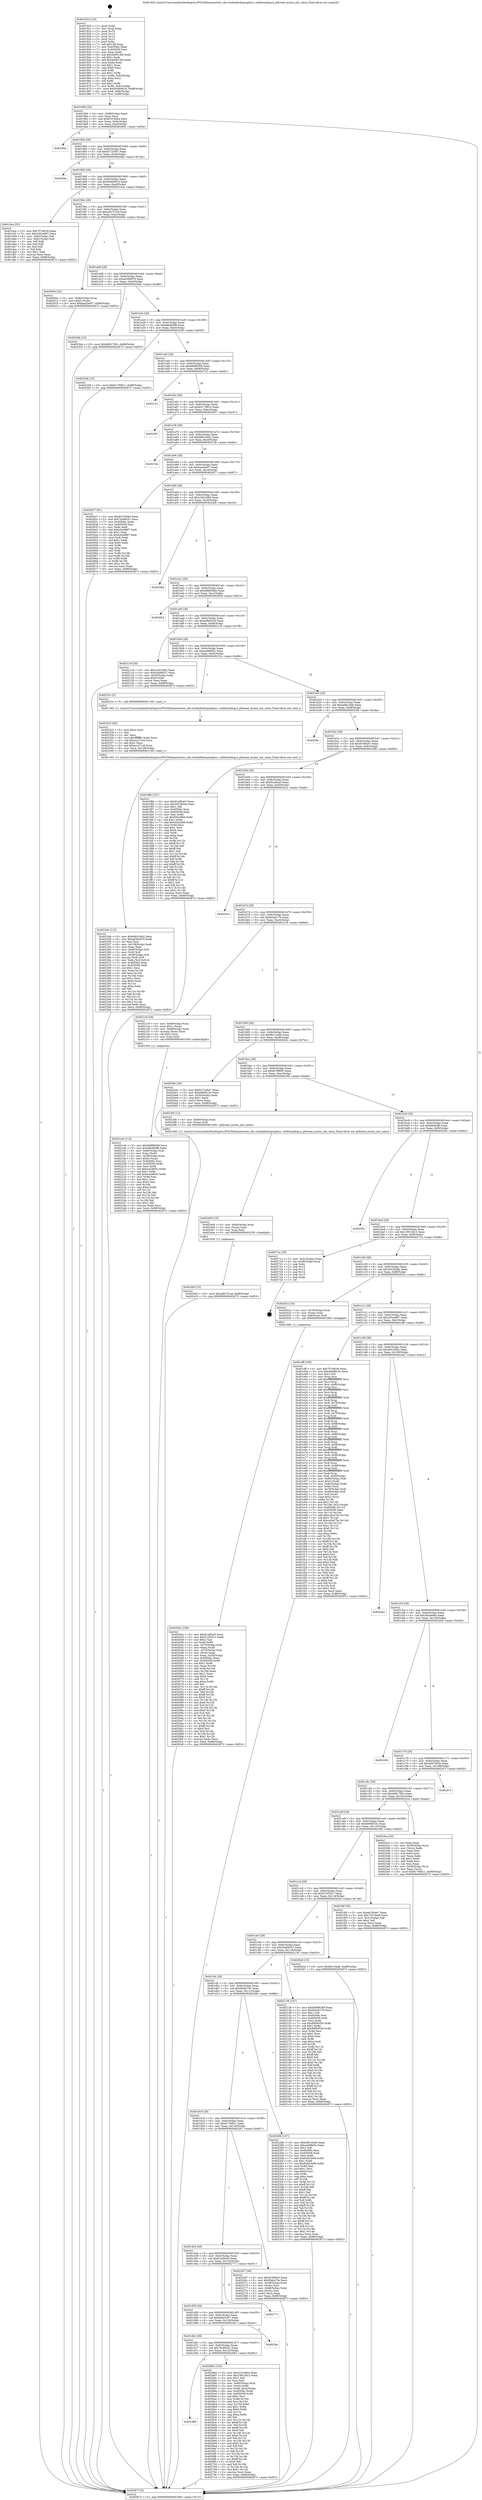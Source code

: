digraph "0x401920" {
  label = "0x401920 (/mnt/c/Users/mathe/Desktop/tcc/POCII/binaries/extr_obs-studiolibobsgraphics..utilthreading.h_pthread_mutex_init_value_Final-ollvm.out::main(0))"
  labelloc = "t"
  node[shape=record]

  Entry [label="",width=0.3,height=0.3,shape=circle,fillcolor=black,style=filled]
  "0x401994" [label="{
     0x401994 [32]\l
     | [instrs]\l
     &nbsp;&nbsp;0x401994 \<+6\>: mov -0x88(%rbp),%eax\l
     &nbsp;&nbsp;0x40199a \<+2\>: mov %eax,%ecx\l
     &nbsp;&nbsp;0x40199c \<+6\>: sub $0x81f10b84,%ecx\l
     &nbsp;&nbsp;0x4019a2 \<+6\>: mov %eax,-0x9c(%rbp)\l
     &nbsp;&nbsp;0x4019a8 \<+6\>: mov %ecx,-0xa0(%rbp)\l
     &nbsp;&nbsp;0x4019ae \<+6\>: je 000000000040285e \<main+0xf3e\>\l
  }"]
  "0x40285e" [label="{
     0x40285e\l
  }", style=dashed]
  "0x4019b4" [label="{
     0x4019b4 [28]\l
     | [instrs]\l
     &nbsp;&nbsp;0x4019b4 \<+5\>: jmp 00000000004019b9 \<main+0x99\>\l
     &nbsp;&nbsp;0x4019b9 \<+6\>: mov -0x9c(%rbp),%eax\l
     &nbsp;&nbsp;0x4019bf \<+5\>: sub $0x8272c8d7,%eax\l
     &nbsp;&nbsp;0x4019c4 \<+6\>: mov %eax,-0xa4(%rbp)\l
     &nbsp;&nbsp;0x4019ca \<+6\>: je 00000000004020fa \<main+0x7da\>\l
  }"]
  Exit [label="",width=0.3,height=0.3,shape=circle,fillcolor=black,style=filled,peripheries=2]
  "0x4020fa" [label="{
     0x4020fa\l
  }", style=dashed]
  "0x4019d0" [label="{
     0x4019d0 [28]\l
     | [instrs]\l
     &nbsp;&nbsp;0x4019d0 \<+5\>: jmp 00000000004019d5 \<main+0xb5\>\l
     &nbsp;&nbsp;0x4019d5 \<+6\>: mov -0x9c(%rbp),%eax\l
     &nbsp;&nbsp;0x4019db \<+5\>: sub $0x93db6616,%eax\l
     &nbsp;&nbsp;0x4019e0 \<+6\>: mov %eax,-0xa8(%rbp)\l
     &nbsp;&nbsp;0x4019e6 \<+6\>: je 0000000000401dca \<main+0x4aa\>\l
  }"]
  "0x401d88" [label="{
     0x401d88\l
  }", style=dashed]
  "0x401dca" [label="{
     0x401dca [53]\l
     | [instrs]\l
     &nbsp;&nbsp;0x401dca \<+5\>: mov $0x7f7c8039,%eax\l
     &nbsp;&nbsp;0x401dcf \<+5\>: mov $0x245ce687,%ecx\l
     &nbsp;&nbsp;0x401dd4 \<+6\>: mov -0x82(%rbp),%dl\l
     &nbsp;&nbsp;0x401dda \<+7\>: mov -0x81(%rbp),%sil\l
     &nbsp;&nbsp;0x401de1 \<+3\>: mov %dl,%dil\l
     &nbsp;&nbsp;0x401de4 \<+3\>: and %sil,%dil\l
     &nbsp;&nbsp;0x401de7 \<+3\>: xor %sil,%dl\l
     &nbsp;&nbsp;0x401dea \<+3\>: or %dl,%dil\l
     &nbsp;&nbsp;0x401ded \<+4\>: test $0x1,%dil\l
     &nbsp;&nbsp;0x401df1 \<+3\>: cmovne %ecx,%eax\l
     &nbsp;&nbsp;0x401df4 \<+6\>: mov %eax,-0x88(%rbp)\l
     &nbsp;&nbsp;0x401dfa \<+5\>: jmp 0000000000402873 \<main+0xf53\>\l
  }"]
  "0x4019ec" [label="{
     0x4019ec [28]\l
     | [instrs]\l
     &nbsp;&nbsp;0x4019ec \<+5\>: jmp 00000000004019f1 \<main+0xd1\>\l
     &nbsp;&nbsp;0x4019f1 \<+6\>: mov -0x9c(%rbp),%eax\l
     &nbsp;&nbsp;0x4019f7 \<+5\>: sub $0xa3b751ed,%eax\l
     &nbsp;&nbsp;0x4019fc \<+6\>: mov %eax,-0xac(%rbp)\l
     &nbsp;&nbsp;0x401a02 \<+6\>: je 000000000040260e \<main+0xcee\>\l
  }"]
  "0x402873" [label="{
     0x402873 [5]\l
     | [instrs]\l
     &nbsp;&nbsp;0x402873 \<+5\>: jmp 0000000000401994 \<main+0x74\>\l
  }"]
  "0x401920" [label="{
     0x401920 [116]\l
     | [instrs]\l
     &nbsp;&nbsp;0x401920 \<+1\>: push %rbp\l
     &nbsp;&nbsp;0x401921 \<+3\>: mov %rsp,%rbp\l
     &nbsp;&nbsp;0x401924 \<+2\>: push %r15\l
     &nbsp;&nbsp;0x401926 \<+2\>: push %r14\l
     &nbsp;&nbsp;0x401928 \<+2\>: push %r13\l
     &nbsp;&nbsp;0x40192a \<+2\>: push %r12\l
     &nbsp;&nbsp;0x40192c \<+1\>: push %rbx\l
     &nbsp;&nbsp;0x40192d \<+7\>: sub $0x138,%rsp\l
     &nbsp;&nbsp;0x401934 \<+7\>: mov 0x40506c,%eax\l
     &nbsp;&nbsp;0x40193b \<+7\>: mov 0x405058,%ecx\l
     &nbsp;&nbsp;0x401942 \<+2\>: mov %eax,%edx\l
     &nbsp;&nbsp;0x401944 \<+6\>: sub $0x440912fd,%edx\l
     &nbsp;&nbsp;0x40194a \<+3\>: sub $0x1,%edx\l
     &nbsp;&nbsp;0x40194d \<+6\>: add $0x440912fd,%edx\l
     &nbsp;&nbsp;0x401953 \<+3\>: imul %edx,%eax\l
     &nbsp;&nbsp;0x401956 \<+3\>: and $0x1,%eax\l
     &nbsp;&nbsp;0x401959 \<+3\>: cmp $0x0,%eax\l
     &nbsp;&nbsp;0x40195c \<+4\>: sete %r8b\l
     &nbsp;&nbsp;0x401960 \<+4\>: and $0x1,%r8b\l
     &nbsp;&nbsp;0x401964 \<+7\>: mov %r8b,-0x82(%rbp)\l
     &nbsp;&nbsp;0x40196b \<+3\>: cmp $0xa,%ecx\l
     &nbsp;&nbsp;0x40196e \<+4\>: setl %r8b\l
     &nbsp;&nbsp;0x401972 \<+4\>: and $0x1,%r8b\l
     &nbsp;&nbsp;0x401976 \<+7\>: mov %r8b,-0x81(%rbp)\l
     &nbsp;&nbsp;0x40197d \<+10\>: movl $0x93db6616,-0x88(%rbp)\l
     &nbsp;&nbsp;0x401987 \<+6\>: mov %edi,-0x8c(%rbp)\l
     &nbsp;&nbsp;0x40198d \<+7\>: mov %rsi,-0x98(%rbp)\l
  }"]
  "0x402682" [label="{
     0x402682 [152]\l
     | [instrs]\l
     &nbsp;&nbsp;0x402682 \<+5\>: mov $0x81f10b84,%eax\l
     &nbsp;&nbsp;0x402687 \<+5\>: mov $0x19913d13,%ecx\l
     &nbsp;&nbsp;0x40268c \<+2\>: mov $0x1,%dl\l
     &nbsp;&nbsp;0x40268e \<+2\>: xor %esi,%esi\l
     &nbsp;&nbsp;0x402690 \<+4\>: mov -0x80(%rbp),%rdi\l
     &nbsp;&nbsp;0x402694 \<+3\>: mov (%rdi),%r8d\l
     &nbsp;&nbsp;0x402697 \<+4\>: mov %r8d,-0x2c(%rbp)\l
     &nbsp;&nbsp;0x40269b \<+8\>: mov 0x40506c,%r8d\l
     &nbsp;&nbsp;0x4026a3 \<+8\>: mov 0x405058,%r9d\l
     &nbsp;&nbsp;0x4026ab \<+3\>: sub $0x1,%esi\l
     &nbsp;&nbsp;0x4026ae \<+3\>: mov %r8d,%r10d\l
     &nbsp;&nbsp;0x4026b1 \<+3\>: add %esi,%r10d\l
     &nbsp;&nbsp;0x4026b4 \<+4\>: imul %r10d,%r8d\l
     &nbsp;&nbsp;0x4026b8 \<+4\>: and $0x1,%r8d\l
     &nbsp;&nbsp;0x4026bc \<+4\>: cmp $0x0,%r8d\l
     &nbsp;&nbsp;0x4026c0 \<+4\>: sete %r11b\l
     &nbsp;&nbsp;0x4026c4 \<+4\>: cmp $0xa,%r9d\l
     &nbsp;&nbsp;0x4026c8 \<+3\>: setl %bl\l
     &nbsp;&nbsp;0x4026cb \<+3\>: mov %r11b,%r14b\l
     &nbsp;&nbsp;0x4026ce \<+4\>: xor $0xff,%r14b\l
     &nbsp;&nbsp;0x4026d2 \<+3\>: mov %bl,%r15b\l
     &nbsp;&nbsp;0x4026d5 \<+4\>: xor $0xff,%r15b\l
     &nbsp;&nbsp;0x4026d9 \<+3\>: xor $0x0,%dl\l
     &nbsp;&nbsp;0x4026dc \<+3\>: mov %r14b,%r12b\l
     &nbsp;&nbsp;0x4026df \<+4\>: and $0x0,%r12b\l
     &nbsp;&nbsp;0x4026e3 \<+3\>: and %dl,%r11b\l
     &nbsp;&nbsp;0x4026e6 \<+3\>: mov %r15b,%r13b\l
     &nbsp;&nbsp;0x4026e9 \<+4\>: and $0x0,%r13b\l
     &nbsp;&nbsp;0x4026ed \<+2\>: and %dl,%bl\l
     &nbsp;&nbsp;0x4026ef \<+3\>: or %r11b,%r12b\l
     &nbsp;&nbsp;0x4026f2 \<+3\>: or %bl,%r13b\l
     &nbsp;&nbsp;0x4026f5 \<+3\>: xor %r13b,%r12b\l
     &nbsp;&nbsp;0x4026f8 \<+3\>: or %r15b,%r14b\l
     &nbsp;&nbsp;0x4026fb \<+4\>: xor $0xff,%r14b\l
     &nbsp;&nbsp;0x4026ff \<+3\>: or $0x0,%dl\l
     &nbsp;&nbsp;0x402702 \<+3\>: and %dl,%r14b\l
     &nbsp;&nbsp;0x402705 \<+3\>: or %r14b,%r12b\l
     &nbsp;&nbsp;0x402708 \<+4\>: test $0x1,%r12b\l
     &nbsp;&nbsp;0x40270c \<+3\>: cmovne %ecx,%eax\l
     &nbsp;&nbsp;0x40270f \<+6\>: mov %eax,-0x88(%rbp)\l
     &nbsp;&nbsp;0x402715 \<+5\>: jmp 0000000000402873 \<main+0xf53\>\l
  }"]
  "0x40260e" [label="{
     0x40260e [25]\l
     | [instrs]\l
     &nbsp;&nbsp;0x40260e \<+4\>: mov -0x80(%rbp),%rax\l
     &nbsp;&nbsp;0x402612 \<+6\>: movl $0x0,(%rax)\l
     &nbsp;&nbsp;0x402618 \<+10\>: movl $0xbaa2be07,-0x88(%rbp)\l
     &nbsp;&nbsp;0x402622 \<+5\>: jmp 0000000000402873 \<main+0xf53\>\l
  }"]
  "0x401a08" [label="{
     0x401a08 [28]\l
     | [instrs]\l
     &nbsp;&nbsp;0x401a08 \<+5\>: jmp 0000000000401a0d \<main+0xed\>\l
     &nbsp;&nbsp;0x401a0d \<+6\>: mov -0x9c(%rbp),%eax\l
     &nbsp;&nbsp;0x401a13 \<+5\>: sub $0xa8384679,%eax\l
     &nbsp;&nbsp;0x401a18 \<+6\>: mov %eax,-0xb0(%rbp)\l
     &nbsp;&nbsp;0x401a1e \<+6\>: je 00000000004023bb \<main+0xa9b\>\l
  }"]
  "0x401d6c" [label="{
     0x401d6c [28]\l
     | [instrs]\l
     &nbsp;&nbsp;0x401d6c \<+5\>: jmp 0000000000401d71 \<main+0x451\>\l
     &nbsp;&nbsp;0x401d71 \<+6\>: mov -0x9c(%rbp),%eax\l
     &nbsp;&nbsp;0x401d77 \<+5\>: sub $0x7bc80c51,%eax\l
     &nbsp;&nbsp;0x401d7c \<+6\>: mov %eax,-0x12c(%rbp)\l
     &nbsp;&nbsp;0x401d82 \<+6\>: je 0000000000402682 \<main+0xd62\>\l
  }"]
  "0x4023bb" [label="{
     0x4023bb [15]\l
     | [instrs]\l
     &nbsp;&nbsp;0x4023bb \<+10\>: movl $0x4681785c,-0x88(%rbp)\l
     &nbsp;&nbsp;0x4023c5 \<+5\>: jmp 0000000000402873 \<main+0xf53\>\l
  }"]
  "0x401a24" [label="{
     0x401a24 [28]\l
     | [instrs]\l
     &nbsp;&nbsp;0x401a24 \<+5\>: jmp 0000000000401a29 \<main+0x109\>\l
     &nbsp;&nbsp;0x401a29 \<+6\>: mov -0x9c(%rbp),%eax\l
     &nbsp;&nbsp;0x401a2f \<+5\>: sub $0xa8b4b0f8,%eax\l
     &nbsp;&nbsp;0x401a34 \<+6\>: mov %eax,-0xb4(%rbp)\l
     &nbsp;&nbsp;0x401a3a \<+6\>: je 0000000000402258 \<main+0x938\>\l
  }"]
  "0x4025dc" [label="{
     0x4025dc\l
  }", style=dashed]
  "0x402258" [label="{
     0x402258 [15]\l
     | [instrs]\l
     &nbsp;&nbsp;0x402258 \<+10\>: movl $0x6179df11,-0x88(%rbp)\l
     &nbsp;&nbsp;0x402262 \<+5\>: jmp 0000000000402873 \<main+0xf53\>\l
  }"]
  "0x401a40" [label="{
     0x401a40 [28]\l
     | [instrs]\l
     &nbsp;&nbsp;0x401a40 \<+5\>: jmp 0000000000401a45 \<main+0x125\>\l
     &nbsp;&nbsp;0x401a45 \<+6\>: mov -0x9c(%rbp),%eax\l
     &nbsp;&nbsp;0x401a4b \<+5\>: sub $0xb0888269,%eax\l
     &nbsp;&nbsp;0x401a50 \<+6\>: mov %eax,-0xb8(%rbp)\l
     &nbsp;&nbsp;0x401a56 \<+6\>: je 00000000004027a1 \<main+0xe81\>\l
  }"]
  "0x401d50" [label="{
     0x401d50 [28]\l
     | [instrs]\l
     &nbsp;&nbsp;0x401d50 \<+5\>: jmp 0000000000401d55 \<main+0x435\>\l
     &nbsp;&nbsp;0x401d55 \<+6\>: mov -0x9c(%rbp),%eax\l
     &nbsp;&nbsp;0x401d5b \<+5\>: sub $0x6dd33c67,%eax\l
     &nbsp;&nbsp;0x401d60 \<+6\>: mov %eax,-0x128(%rbp)\l
     &nbsp;&nbsp;0x401d66 \<+6\>: je 00000000004025dc \<main+0xcbc\>\l
  }"]
  "0x4027a1" [label="{
     0x4027a1\l
  }", style=dashed]
  "0x401a5c" [label="{
     0x401a5c [28]\l
     | [instrs]\l
     &nbsp;&nbsp;0x401a5c \<+5\>: jmp 0000000000401a61 \<main+0x141\>\l
     &nbsp;&nbsp;0x401a61 \<+6\>: mov -0x9c(%rbp),%eax\l
     &nbsp;&nbsp;0x401a67 \<+5\>: sub $0xb2178914,%eax\l
     &nbsp;&nbsp;0x401a6c \<+6\>: mov %eax,-0xbc(%rbp)\l
     &nbsp;&nbsp;0x401a72 \<+6\>: je 0000000000402567 \<main+0xc47\>\l
  }"]
  "0x402771" [label="{
     0x402771\l
  }", style=dashed]
  "0x402567" [label="{
     0x402567\l
  }", style=dashed]
  "0x401a78" [label="{
     0x401a78 [28]\l
     | [instrs]\l
     &nbsp;&nbsp;0x401a78 \<+5\>: jmp 0000000000401a7d \<main+0x15d\>\l
     &nbsp;&nbsp;0x401a7d \<+6\>: mov -0x9c(%rbp),%eax\l
     &nbsp;&nbsp;0x401a83 \<+5\>: sub $0xb9810442,%eax\l
     &nbsp;&nbsp;0x401a88 \<+6\>: mov %eax,-0xc0(%rbp)\l
     &nbsp;&nbsp;0x401a8e \<+6\>: je 00000000004027de \<main+0xebe\>\l
  }"]
  "0x40240f" [label="{
     0x40240f [15]\l
     | [instrs]\l
     &nbsp;&nbsp;0x40240f \<+10\>: movl $0xa3b751ed,-0x88(%rbp)\l
     &nbsp;&nbsp;0x402419 \<+5\>: jmp 0000000000402873 \<main+0xf53\>\l
  }"]
  "0x4027de" [label="{
     0x4027de\l
  }", style=dashed]
  "0x401a94" [label="{
     0x401a94 [28]\l
     | [instrs]\l
     &nbsp;&nbsp;0x401a94 \<+5\>: jmp 0000000000401a99 \<main+0x179\>\l
     &nbsp;&nbsp;0x401a99 \<+6\>: mov -0x9c(%rbp),%eax\l
     &nbsp;&nbsp;0x401a9f \<+5\>: sub $0xbaa2be07,%eax\l
     &nbsp;&nbsp;0x401aa4 \<+6\>: mov %eax,-0xc4(%rbp)\l
     &nbsp;&nbsp;0x401aaa \<+6\>: je 0000000000402627 \<main+0xd07\>\l
  }"]
  "0x402400" [label="{
     0x402400 [15]\l
     | [instrs]\l
     &nbsp;&nbsp;0x402400 \<+4\>: mov -0x60(%rbp),%rax\l
     &nbsp;&nbsp;0x402404 \<+3\>: mov (%rax),%rax\l
     &nbsp;&nbsp;0x402407 \<+3\>: mov %rax,%rdi\l
     &nbsp;&nbsp;0x40240a \<+5\>: call 0000000000401030 \<free@plt\>\l
     | [calls]\l
     &nbsp;&nbsp;0x401030 \{1\} (unknown)\l
  }"]
  "0x402627" [label="{
     0x402627 [91]\l
     | [instrs]\l
     &nbsp;&nbsp;0x402627 \<+5\>: mov $0x81f10b84,%eax\l
     &nbsp;&nbsp;0x40262c \<+5\>: mov $0x7bc80c51,%ecx\l
     &nbsp;&nbsp;0x402631 \<+7\>: mov 0x40506c,%edx\l
     &nbsp;&nbsp;0x402638 \<+7\>: mov 0x405058,%esi\l
     &nbsp;&nbsp;0x40263f \<+2\>: mov %edx,%edi\l
     &nbsp;&nbsp;0x402641 \<+6\>: add $0xb3ed98f7,%edi\l
     &nbsp;&nbsp;0x402647 \<+3\>: sub $0x1,%edi\l
     &nbsp;&nbsp;0x40264a \<+6\>: sub $0xb3ed98f7,%edi\l
     &nbsp;&nbsp;0x402650 \<+3\>: imul %edi,%edx\l
     &nbsp;&nbsp;0x402653 \<+3\>: and $0x1,%edx\l
     &nbsp;&nbsp;0x402656 \<+3\>: cmp $0x0,%edx\l
     &nbsp;&nbsp;0x402659 \<+4\>: sete %r8b\l
     &nbsp;&nbsp;0x40265d \<+3\>: cmp $0xa,%esi\l
     &nbsp;&nbsp;0x402660 \<+4\>: setl %r9b\l
     &nbsp;&nbsp;0x402664 \<+3\>: mov %r8b,%r10b\l
     &nbsp;&nbsp;0x402667 \<+3\>: and %r9b,%r10b\l
     &nbsp;&nbsp;0x40266a \<+3\>: xor %r9b,%r8b\l
     &nbsp;&nbsp;0x40266d \<+3\>: or %r8b,%r10b\l
     &nbsp;&nbsp;0x402670 \<+4\>: test $0x1,%r10b\l
     &nbsp;&nbsp;0x402674 \<+3\>: cmovne %ecx,%eax\l
     &nbsp;&nbsp;0x402677 \<+6\>: mov %eax,-0x88(%rbp)\l
     &nbsp;&nbsp;0x40267d \<+5\>: jmp 0000000000402873 \<main+0xf53\>\l
  }"]
  "0x401ab0" [label="{
     0x401ab0 [28]\l
     | [instrs]\l
     &nbsp;&nbsp;0x401ab0 \<+5\>: jmp 0000000000401ab5 \<main+0x195\>\l
     &nbsp;&nbsp;0x401ab5 \<+6\>: mov -0x9c(%rbp),%eax\l
     &nbsp;&nbsp;0x401abb \<+5\>: sub $0xc3d21683,%eax\l
     &nbsp;&nbsp;0x401ac0 \<+6\>: mov %eax,-0xc8(%rbp)\l
     &nbsp;&nbsp;0x401ac6 \<+6\>: je 00000000004025eb \<main+0xccb\>\l
  }"]
  "0x40234b" [label="{
     0x40234b [112]\l
     | [instrs]\l
     &nbsp;&nbsp;0x40234b \<+5\>: mov $0xb9810442,%ecx\l
     &nbsp;&nbsp;0x402350 \<+5\>: mov $0xa8384679,%edx\l
     &nbsp;&nbsp;0x402355 \<+2\>: xor %esi,%esi\l
     &nbsp;&nbsp;0x402357 \<+6\>: mov -0x138(%rbp),%edi\l
     &nbsp;&nbsp;0x40235d \<+3\>: imul %eax,%edi\l
     &nbsp;&nbsp;0x402360 \<+4\>: mov -0x60(%rbp),%r8\l
     &nbsp;&nbsp;0x402364 \<+3\>: mov (%r8),%r8\l
     &nbsp;&nbsp;0x402367 \<+4\>: mov -0x58(%rbp),%r9\l
     &nbsp;&nbsp;0x40236b \<+3\>: movslq (%r9),%r9\l
     &nbsp;&nbsp;0x40236e \<+4\>: mov %edi,(%r8,%r9,4)\l
     &nbsp;&nbsp;0x402372 \<+7\>: mov 0x40506c,%eax\l
     &nbsp;&nbsp;0x402379 \<+7\>: mov 0x405058,%edi\l
     &nbsp;&nbsp;0x402380 \<+3\>: sub $0x1,%esi\l
     &nbsp;&nbsp;0x402383 \<+3\>: mov %eax,%r10d\l
     &nbsp;&nbsp;0x402386 \<+3\>: add %esi,%r10d\l
     &nbsp;&nbsp;0x402389 \<+4\>: imul %r10d,%eax\l
     &nbsp;&nbsp;0x40238d \<+3\>: and $0x1,%eax\l
     &nbsp;&nbsp;0x402390 \<+3\>: cmp $0x0,%eax\l
     &nbsp;&nbsp;0x402393 \<+4\>: sete %r11b\l
     &nbsp;&nbsp;0x402397 \<+3\>: cmp $0xa,%edi\l
     &nbsp;&nbsp;0x40239a \<+3\>: setl %bl\l
     &nbsp;&nbsp;0x40239d \<+3\>: mov %r11b,%r14b\l
     &nbsp;&nbsp;0x4023a0 \<+3\>: and %bl,%r14b\l
     &nbsp;&nbsp;0x4023a3 \<+3\>: xor %bl,%r11b\l
     &nbsp;&nbsp;0x4023a6 \<+3\>: or %r11b,%r14b\l
     &nbsp;&nbsp;0x4023a9 \<+4\>: test $0x1,%r14b\l
     &nbsp;&nbsp;0x4023ad \<+3\>: cmovne %edx,%ecx\l
     &nbsp;&nbsp;0x4023b0 \<+6\>: mov %ecx,-0x88(%rbp)\l
     &nbsp;&nbsp;0x4023b6 \<+5\>: jmp 0000000000402873 \<main+0xf53\>\l
  }"]
  "0x4025eb" [label="{
     0x4025eb\l
  }", style=dashed]
  "0x401acc" [label="{
     0x401acc [28]\l
     | [instrs]\l
     &nbsp;&nbsp;0x401acc \<+5\>: jmp 0000000000401ad1 \<main+0x1b1\>\l
     &nbsp;&nbsp;0x401ad1 \<+6\>: mov -0x9c(%rbp),%eax\l
     &nbsp;&nbsp;0x401ad7 \<+5\>: sub $0xe88b54bb,%eax\l
     &nbsp;&nbsp;0x401adc \<+6\>: mov %eax,-0xcc(%rbp)\l
     &nbsp;&nbsp;0x401ae2 \<+6\>: je 0000000000402834 \<main+0xf14\>\l
  }"]
  "0x402323" [label="{
     0x402323 [40]\l
     | [instrs]\l
     &nbsp;&nbsp;0x402323 \<+5\>: mov $0x2,%ecx\l
     &nbsp;&nbsp;0x402328 \<+1\>: cltd\l
     &nbsp;&nbsp;0x402329 \<+2\>: idiv %ecx\l
     &nbsp;&nbsp;0x40232b \<+6\>: imul $0xfffffffe,%edx,%ecx\l
     &nbsp;&nbsp;0x402331 \<+6\>: sub $0xacc27cc6,%ecx\l
     &nbsp;&nbsp;0x402337 \<+3\>: add $0x1,%ecx\l
     &nbsp;&nbsp;0x40233a \<+6\>: add $0xacc27cc6,%ecx\l
     &nbsp;&nbsp;0x402340 \<+6\>: mov %ecx,-0x138(%rbp)\l
     &nbsp;&nbsp;0x402346 \<+5\>: call 0000000000401160 \<next_i\>\l
     | [calls]\l
     &nbsp;&nbsp;0x401160 \{1\} (/mnt/c/Users/mathe/Desktop/tcc/POCII/binaries/extr_obs-studiolibobsgraphics..utilthreading.h_pthread_mutex_init_value_Final-ollvm.out::next_i)\l
  }"]
  "0x402834" [label="{
     0x402834\l
  }", style=dashed]
  "0x401ae8" [label="{
     0x401ae8 [28]\l
     | [instrs]\l
     &nbsp;&nbsp;0x401ae8 \<+5\>: jmp 0000000000401aed \<main+0x1cd\>\l
     &nbsp;&nbsp;0x401aed \<+6\>: mov -0x9c(%rbp),%eax\l
     &nbsp;&nbsp;0x401af3 \<+5\>: sub $0xe99d5c20,%eax\l
     &nbsp;&nbsp;0x401af8 \<+6\>: mov %eax,-0xd0(%rbp)\l
     &nbsp;&nbsp;0x401afe \<+6\>: je 0000000000402118 \<main+0x7f8\>\l
  }"]
  "0x401d34" [label="{
     0x401d34 [28]\l
     | [instrs]\l
     &nbsp;&nbsp;0x401d34 \<+5\>: jmp 0000000000401d39 \<main+0x419\>\l
     &nbsp;&nbsp;0x401d39 \<+6\>: mov -0x9c(%rbp),%eax\l
     &nbsp;&nbsp;0x401d3f \<+5\>: sub $0x61af5e03,%eax\l
     &nbsp;&nbsp;0x401d44 \<+6\>: mov %eax,-0x124(%rbp)\l
     &nbsp;&nbsp;0x401d4a \<+6\>: je 0000000000402771 \<main+0xe51\>\l
  }"]
  "0x402118" [label="{
     0x402118 [30]\l
     | [instrs]\l
     &nbsp;&nbsp;0x402118 \<+5\>: mov $0xc3d21683,%eax\l
     &nbsp;&nbsp;0x40211d \<+5\>: mov $0x544d6537,%ecx\l
     &nbsp;&nbsp;0x402122 \<+3\>: mov -0x30(%rbp),%edx\l
     &nbsp;&nbsp;0x402125 \<+3\>: cmp $0x0,%edx\l
     &nbsp;&nbsp;0x402128 \<+3\>: cmove %ecx,%eax\l
     &nbsp;&nbsp;0x40212b \<+6\>: mov %eax,-0x88(%rbp)\l
     &nbsp;&nbsp;0x402131 \<+5\>: jmp 0000000000402873 \<main+0xf53\>\l
  }"]
  "0x401b04" [label="{
     0x401b04 [28]\l
     | [instrs]\l
     &nbsp;&nbsp;0x401b04 \<+5\>: jmp 0000000000401b09 \<main+0x1e9\>\l
     &nbsp;&nbsp;0x401b09 \<+6\>: mov -0x9c(%rbp),%eax\l
     &nbsp;&nbsp;0x401b0f \<+5\>: sub $0xead98d5c,%eax\l
     &nbsp;&nbsp;0x401b14 \<+6\>: mov %eax,-0xd4(%rbp)\l
     &nbsp;&nbsp;0x401b1a \<+6\>: je 000000000040231e \<main+0x9fe\>\l
  }"]
  "0x402267" [label="{
     0x402267 [36]\l
     | [instrs]\l
     &nbsp;&nbsp;0x402267 \<+5\>: mov $0xfa7f6605,%eax\l
     &nbsp;&nbsp;0x40226c \<+5\>: mov $0x5feba73e,%ecx\l
     &nbsp;&nbsp;0x402271 \<+4\>: mov -0x58(%rbp),%rdx\l
     &nbsp;&nbsp;0x402275 \<+2\>: mov (%rdx),%esi\l
     &nbsp;&nbsp;0x402277 \<+4\>: mov -0x68(%rbp),%rdx\l
     &nbsp;&nbsp;0x40227b \<+2\>: cmp (%rdx),%esi\l
     &nbsp;&nbsp;0x40227d \<+3\>: cmovl %ecx,%eax\l
     &nbsp;&nbsp;0x402280 \<+6\>: mov %eax,-0x88(%rbp)\l
     &nbsp;&nbsp;0x402286 \<+5\>: jmp 0000000000402873 \<main+0xf53\>\l
  }"]
  "0x40231e" [label="{
     0x40231e [5]\l
     | [instrs]\l
     &nbsp;&nbsp;0x40231e \<+5\>: call 0000000000401160 \<next_i\>\l
     | [calls]\l
     &nbsp;&nbsp;0x401160 \{1\} (/mnt/c/Users/mathe/Desktop/tcc/POCII/binaries/extr_obs-studiolibobsgraphics..utilthreading.h_pthread_mutex_init_value_Final-ollvm.out::next_i)\l
  }"]
  "0x401b20" [label="{
     0x401b20 [28]\l
     | [instrs]\l
     &nbsp;&nbsp;0x401b20 \<+5\>: jmp 0000000000401b25 \<main+0x205\>\l
     &nbsp;&nbsp;0x401b25 \<+6\>: mov -0x9c(%rbp),%eax\l
     &nbsp;&nbsp;0x401b2b \<+5\>: sub $0xed9a10e6,%eax\l
     &nbsp;&nbsp;0x401b30 \<+6\>: mov %eax,-0xd8(%rbp)\l
     &nbsp;&nbsp;0x401b36 \<+6\>: je 00000000004025fa \<main+0xcda\>\l
  }"]
  "0x401d18" [label="{
     0x401d18 [28]\l
     | [instrs]\l
     &nbsp;&nbsp;0x401d18 \<+5\>: jmp 0000000000401d1d \<main+0x3fd\>\l
     &nbsp;&nbsp;0x401d1d \<+6\>: mov -0x9c(%rbp),%eax\l
     &nbsp;&nbsp;0x401d23 \<+5\>: sub $0x6179df11,%eax\l
     &nbsp;&nbsp;0x401d28 \<+6\>: mov %eax,-0x120(%rbp)\l
     &nbsp;&nbsp;0x401d2e \<+6\>: je 0000000000402267 \<main+0x947\>\l
  }"]
  "0x4025fa" [label="{
     0x4025fa\l
  }", style=dashed]
  "0x401b3c" [label="{
     0x401b3c [28]\l
     | [instrs]\l
     &nbsp;&nbsp;0x401b3c \<+5\>: jmp 0000000000401b41 \<main+0x221\>\l
     &nbsp;&nbsp;0x401b41 \<+6\>: mov -0x9c(%rbp),%eax\l
     &nbsp;&nbsp;0x401b47 \<+5\>: sub $0xef190ae7,%eax\l
     &nbsp;&nbsp;0x401b4c \<+6\>: mov %eax,-0xdc(%rbp)\l
     &nbsp;&nbsp;0x401b52 \<+6\>: je 0000000000401f8b \<main+0x66b\>\l
  }"]
  "0x40228b" [label="{
     0x40228b [147]\l
     | [instrs]\l
     &nbsp;&nbsp;0x40228b \<+5\>: mov $0xb9810442,%eax\l
     &nbsp;&nbsp;0x402290 \<+5\>: mov $0xead98d5c,%ecx\l
     &nbsp;&nbsp;0x402295 \<+2\>: mov $0x1,%dl\l
     &nbsp;&nbsp;0x402297 \<+7\>: mov 0x40506c,%esi\l
     &nbsp;&nbsp;0x40229e \<+7\>: mov 0x405058,%edi\l
     &nbsp;&nbsp;0x4022a5 \<+3\>: mov %esi,%r8d\l
     &nbsp;&nbsp;0x4022a8 \<+7\>: add $0x9c823e99,%r8d\l
     &nbsp;&nbsp;0x4022af \<+4\>: sub $0x1,%r8d\l
     &nbsp;&nbsp;0x4022b3 \<+7\>: sub $0x9c823e99,%r8d\l
     &nbsp;&nbsp;0x4022ba \<+4\>: imul %r8d,%esi\l
     &nbsp;&nbsp;0x4022be \<+3\>: and $0x1,%esi\l
     &nbsp;&nbsp;0x4022c1 \<+3\>: cmp $0x0,%esi\l
     &nbsp;&nbsp;0x4022c4 \<+4\>: sete %r9b\l
     &nbsp;&nbsp;0x4022c8 \<+3\>: cmp $0xa,%edi\l
     &nbsp;&nbsp;0x4022cb \<+4\>: setl %r10b\l
     &nbsp;&nbsp;0x4022cf \<+3\>: mov %r9b,%r11b\l
     &nbsp;&nbsp;0x4022d2 \<+4\>: xor $0xff,%r11b\l
     &nbsp;&nbsp;0x4022d6 \<+3\>: mov %r10b,%bl\l
     &nbsp;&nbsp;0x4022d9 \<+3\>: xor $0xff,%bl\l
     &nbsp;&nbsp;0x4022dc \<+3\>: xor $0x1,%dl\l
     &nbsp;&nbsp;0x4022df \<+3\>: mov %r11b,%r14b\l
     &nbsp;&nbsp;0x4022e2 \<+4\>: and $0xff,%r14b\l
     &nbsp;&nbsp;0x4022e6 \<+3\>: and %dl,%r9b\l
     &nbsp;&nbsp;0x4022e9 \<+3\>: mov %bl,%r15b\l
     &nbsp;&nbsp;0x4022ec \<+4\>: and $0xff,%r15b\l
     &nbsp;&nbsp;0x4022f0 \<+3\>: and %dl,%r10b\l
     &nbsp;&nbsp;0x4022f3 \<+3\>: or %r9b,%r14b\l
     &nbsp;&nbsp;0x4022f6 \<+3\>: or %r10b,%r15b\l
     &nbsp;&nbsp;0x4022f9 \<+3\>: xor %r15b,%r14b\l
     &nbsp;&nbsp;0x4022fc \<+3\>: or %bl,%r11b\l
     &nbsp;&nbsp;0x4022ff \<+4\>: xor $0xff,%r11b\l
     &nbsp;&nbsp;0x402303 \<+3\>: or $0x1,%dl\l
     &nbsp;&nbsp;0x402306 \<+3\>: and %dl,%r11b\l
     &nbsp;&nbsp;0x402309 \<+3\>: or %r11b,%r14b\l
     &nbsp;&nbsp;0x40230c \<+4\>: test $0x1,%r14b\l
     &nbsp;&nbsp;0x402310 \<+3\>: cmovne %ecx,%eax\l
     &nbsp;&nbsp;0x402313 \<+6\>: mov %eax,-0x88(%rbp)\l
     &nbsp;&nbsp;0x402319 \<+5\>: jmp 0000000000402873 \<main+0xf53\>\l
  }"]
  "0x401f8b" [label="{
     0x401f8b [147]\l
     | [instrs]\l
     &nbsp;&nbsp;0x401f8b \<+5\>: mov $0x61af5e03,%eax\l
     &nbsp;&nbsp;0x401f90 \<+5\>: mov $0x202363da,%ecx\l
     &nbsp;&nbsp;0x401f95 \<+2\>: mov $0x1,%dl\l
     &nbsp;&nbsp;0x401f97 \<+7\>: mov 0x40506c,%esi\l
     &nbsp;&nbsp;0x401f9e \<+7\>: mov 0x405058,%edi\l
     &nbsp;&nbsp;0x401fa5 \<+3\>: mov %esi,%r8d\l
     &nbsp;&nbsp;0x401fa8 \<+7\>: sub $0x5f3e3fb9,%r8d\l
     &nbsp;&nbsp;0x401faf \<+4\>: sub $0x1,%r8d\l
     &nbsp;&nbsp;0x401fb3 \<+7\>: add $0x5f3e3fb9,%r8d\l
     &nbsp;&nbsp;0x401fba \<+4\>: imul %r8d,%esi\l
     &nbsp;&nbsp;0x401fbe \<+3\>: and $0x1,%esi\l
     &nbsp;&nbsp;0x401fc1 \<+3\>: cmp $0x0,%esi\l
     &nbsp;&nbsp;0x401fc4 \<+4\>: sete %r9b\l
     &nbsp;&nbsp;0x401fc8 \<+3\>: cmp $0xa,%edi\l
     &nbsp;&nbsp;0x401fcb \<+4\>: setl %r10b\l
     &nbsp;&nbsp;0x401fcf \<+3\>: mov %r9b,%r11b\l
     &nbsp;&nbsp;0x401fd2 \<+4\>: xor $0xff,%r11b\l
     &nbsp;&nbsp;0x401fd6 \<+3\>: mov %r10b,%bl\l
     &nbsp;&nbsp;0x401fd9 \<+3\>: xor $0xff,%bl\l
     &nbsp;&nbsp;0x401fdc \<+3\>: xor $0x1,%dl\l
     &nbsp;&nbsp;0x401fdf \<+3\>: mov %r11b,%r14b\l
     &nbsp;&nbsp;0x401fe2 \<+4\>: and $0xff,%r14b\l
     &nbsp;&nbsp;0x401fe6 \<+3\>: and %dl,%r9b\l
     &nbsp;&nbsp;0x401fe9 \<+3\>: mov %bl,%r15b\l
     &nbsp;&nbsp;0x401fec \<+4\>: and $0xff,%r15b\l
     &nbsp;&nbsp;0x401ff0 \<+3\>: and %dl,%r10b\l
     &nbsp;&nbsp;0x401ff3 \<+3\>: or %r9b,%r14b\l
     &nbsp;&nbsp;0x401ff6 \<+3\>: or %r10b,%r15b\l
     &nbsp;&nbsp;0x401ff9 \<+3\>: xor %r15b,%r14b\l
     &nbsp;&nbsp;0x401ffc \<+3\>: or %bl,%r11b\l
     &nbsp;&nbsp;0x401fff \<+4\>: xor $0xff,%r11b\l
     &nbsp;&nbsp;0x402003 \<+3\>: or $0x1,%dl\l
     &nbsp;&nbsp;0x402006 \<+3\>: and %dl,%r11b\l
     &nbsp;&nbsp;0x402009 \<+3\>: or %r11b,%r14b\l
     &nbsp;&nbsp;0x40200c \<+4\>: test $0x1,%r14b\l
     &nbsp;&nbsp;0x402010 \<+3\>: cmovne %ecx,%eax\l
     &nbsp;&nbsp;0x402013 \<+6\>: mov %eax,-0x88(%rbp)\l
     &nbsp;&nbsp;0x402019 \<+5\>: jmp 0000000000402873 \<main+0xf53\>\l
  }"]
  "0x401b58" [label="{
     0x401b58 [28]\l
     | [instrs]\l
     &nbsp;&nbsp;0x401b58 \<+5\>: jmp 0000000000401b5d \<main+0x23d\>\l
     &nbsp;&nbsp;0x401b5d \<+6\>: mov -0x9c(%rbp),%eax\l
     &nbsp;&nbsp;0x401b63 \<+5\>: sub $0xf2ca9aa5,%eax\l
     &nbsp;&nbsp;0x401b68 \<+6\>: mov %eax,-0xe0(%rbp)\l
     &nbsp;&nbsp;0x401b6e \<+6\>: je 000000000040241e \<main+0xafe\>\l
  }"]
  "0x4021e6" [label="{
     0x4021e6 [114]\l
     | [instrs]\l
     &nbsp;&nbsp;0x4021e6 \<+5\>: mov $0xb0888269,%ecx\l
     &nbsp;&nbsp;0x4021eb \<+5\>: mov $0xa8b4b0f8,%edx\l
     &nbsp;&nbsp;0x4021f0 \<+4\>: mov -0x60(%rbp),%rdi\l
     &nbsp;&nbsp;0x4021f4 \<+3\>: mov %rax,(%rdi)\l
     &nbsp;&nbsp;0x4021f7 \<+4\>: mov -0x58(%rbp),%rax\l
     &nbsp;&nbsp;0x4021fb \<+6\>: movl $0x0,(%rax)\l
     &nbsp;&nbsp;0x402201 \<+7\>: mov 0x40506c,%esi\l
     &nbsp;&nbsp;0x402208 \<+8\>: mov 0x405058,%r8d\l
     &nbsp;&nbsp;0x402210 \<+3\>: mov %esi,%r9d\l
     &nbsp;&nbsp;0x402213 \<+7\>: sub $0xece2803c,%r9d\l
     &nbsp;&nbsp;0x40221a \<+4\>: sub $0x1,%r9d\l
     &nbsp;&nbsp;0x40221e \<+7\>: add $0xece2803c,%r9d\l
     &nbsp;&nbsp;0x402225 \<+4\>: imul %r9d,%esi\l
     &nbsp;&nbsp;0x402229 \<+3\>: and $0x1,%esi\l
     &nbsp;&nbsp;0x40222c \<+3\>: cmp $0x0,%esi\l
     &nbsp;&nbsp;0x40222f \<+4\>: sete %r10b\l
     &nbsp;&nbsp;0x402233 \<+4\>: cmp $0xa,%r8d\l
     &nbsp;&nbsp;0x402237 \<+4\>: setl %r11b\l
     &nbsp;&nbsp;0x40223b \<+3\>: mov %r10b,%bl\l
     &nbsp;&nbsp;0x40223e \<+3\>: and %r11b,%bl\l
     &nbsp;&nbsp;0x402241 \<+3\>: xor %r11b,%r10b\l
     &nbsp;&nbsp;0x402244 \<+3\>: or %r10b,%bl\l
     &nbsp;&nbsp;0x402247 \<+3\>: test $0x1,%bl\l
     &nbsp;&nbsp;0x40224a \<+3\>: cmovne %edx,%ecx\l
     &nbsp;&nbsp;0x40224d \<+6\>: mov %ecx,-0x88(%rbp)\l
     &nbsp;&nbsp;0x402253 \<+5\>: jmp 0000000000402873 \<main+0xf53\>\l
  }"]
  "0x40241e" [label="{
     0x40241e\l
  }", style=dashed]
  "0x401b74" [label="{
     0x401b74 [28]\l
     | [instrs]\l
     &nbsp;&nbsp;0x401b74 \<+5\>: jmp 0000000000401b79 \<main+0x259\>\l
     &nbsp;&nbsp;0x401b79 \<+6\>: mov -0x9c(%rbp),%eax\l
     &nbsp;&nbsp;0x401b7f \<+5\>: sub $0xf43a6176,%eax\l
     &nbsp;&nbsp;0x401b84 \<+6\>: mov %eax,-0xe4(%rbp)\l
     &nbsp;&nbsp;0x401b8a \<+6\>: je 00000000004021c9 \<main+0x8a9\>\l
  }"]
  "0x401cfc" [label="{
     0x401cfc [28]\l
     | [instrs]\l
     &nbsp;&nbsp;0x401cfc \<+5\>: jmp 0000000000401d01 \<main+0x3e1\>\l
     &nbsp;&nbsp;0x401d01 \<+6\>: mov -0x9c(%rbp),%eax\l
     &nbsp;&nbsp;0x401d07 \<+5\>: sub $0x5feba73e,%eax\l
     &nbsp;&nbsp;0x401d0c \<+6\>: mov %eax,-0x11c(%rbp)\l
     &nbsp;&nbsp;0x401d12 \<+6\>: je 000000000040228b \<main+0x96b\>\l
  }"]
  "0x4021c9" [label="{
     0x4021c9 [29]\l
     | [instrs]\l
     &nbsp;&nbsp;0x4021c9 \<+4\>: mov -0x68(%rbp),%rax\l
     &nbsp;&nbsp;0x4021cd \<+6\>: movl $0x1,(%rax)\l
     &nbsp;&nbsp;0x4021d3 \<+4\>: mov -0x68(%rbp),%rax\l
     &nbsp;&nbsp;0x4021d7 \<+3\>: movslq (%rax),%rax\l
     &nbsp;&nbsp;0x4021da \<+4\>: shl $0x2,%rax\l
     &nbsp;&nbsp;0x4021de \<+3\>: mov %rax,%rdi\l
     &nbsp;&nbsp;0x4021e1 \<+5\>: call 0000000000401050 \<malloc@plt\>\l
     | [calls]\l
     &nbsp;&nbsp;0x401050 \{1\} (unknown)\l
  }"]
  "0x401b90" [label="{
     0x401b90 [28]\l
     | [instrs]\l
     &nbsp;&nbsp;0x401b90 \<+5\>: jmp 0000000000401b95 \<main+0x275\>\l
     &nbsp;&nbsp;0x401b95 \<+6\>: mov -0x9c(%rbp),%eax\l
     &nbsp;&nbsp;0x401b9b \<+5\>: sub $0xf6c13adb,%eax\l
     &nbsp;&nbsp;0x401ba0 \<+6\>: mov %eax,-0xe8(%rbp)\l
     &nbsp;&nbsp;0x401ba6 \<+6\>: je 00000000004020dc \<main+0x7bc\>\l
  }"]
  "0x402136" [label="{
     0x402136 [147]\l
     | [instrs]\l
     &nbsp;&nbsp;0x402136 \<+5\>: mov $0xb0888269,%eax\l
     &nbsp;&nbsp;0x40213b \<+5\>: mov $0xf43a6176,%ecx\l
     &nbsp;&nbsp;0x402140 \<+2\>: mov $0x1,%dl\l
     &nbsp;&nbsp;0x402142 \<+7\>: mov 0x40506c,%esi\l
     &nbsp;&nbsp;0x402149 \<+7\>: mov 0x405058,%edi\l
     &nbsp;&nbsp;0x402150 \<+3\>: mov %esi,%r8d\l
     &nbsp;&nbsp;0x402153 \<+7\>: sub $0x99f56550,%r8d\l
     &nbsp;&nbsp;0x40215a \<+4\>: sub $0x1,%r8d\l
     &nbsp;&nbsp;0x40215e \<+7\>: add $0x99f56550,%r8d\l
     &nbsp;&nbsp;0x402165 \<+4\>: imul %r8d,%esi\l
     &nbsp;&nbsp;0x402169 \<+3\>: and $0x1,%esi\l
     &nbsp;&nbsp;0x40216c \<+3\>: cmp $0x0,%esi\l
     &nbsp;&nbsp;0x40216f \<+4\>: sete %r9b\l
     &nbsp;&nbsp;0x402173 \<+3\>: cmp $0xa,%edi\l
     &nbsp;&nbsp;0x402176 \<+4\>: setl %r10b\l
     &nbsp;&nbsp;0x40217a \<+3\>: mov %r9b,%r11b\l
     &nbsp;&nbsp;0x40217d \<+4\>: xor $0xff,%r11b\l
     &nbsp;&nbsp;0x402181 \<+3\>: mov %r10b,%bl\l
     &nbsp;&nbsp;0x402184 \<+3\>: xor $0xff,%bl\l
     &nbsp;&nbsp;0x402187 \<+3\>: xor $0x0,%dl\l
     &nbsp;&nbsp;0x40218a \<+3\>: mov %r11b,%r14b\l
     &nbsp;&nbsp;0x40218d \<+4\>: and $0x0,%r14b\l
     &nbsp;&nbsp;0x402191 \<+3\>: and %dl,%r9b\l
     &nbsp;&nbsp;0x402194 \<+3\>: mov %bl,%r15b\l
     &nbsp;&nbsp;0x402197 \<+4\>: and $0x0,%r15b\l
     &nbsp;&nbsp;0x40219b \<+3\>: and %dl,%r10b\l
     &nbsp;&nbsp;0x40219e \<+3\>: or %r9b,%r14b\l
     &nbsp;&nbsp;0x4021a1 \<+3\>: or %r10b,%r15b\l
     &nbsp;&nbsp;0x4021a4 \<+3\>: xor %r15b,%r14b\l
     &nbsp;&nbsp;0x4021a7 \<+3\>: or %bl,%r11b\l
     &nbsp;&nbsp;0x4021aa \<+4\>: xor $0xff,%r11b\l
     &nbsp;&nbsp;0x4021ae \<+3\>: or $0x0,%dl\l
     &nbsp;&nbsp;0x4021b1 \<+3\>: and %dl,%r11b\l
     &nbsp;&nbsp;0x4021b4 \<+3\>: or %r11b,%r14b\l
     &nbsp;&nbsp;0x4021b7 \<+4\>: test $0x1,%r14b\l
     &nbsp;&nbsp;0x4021bb \<+3\>: cmovne %ecx,%eax\l
     &nbsp;&nbsp;0x4021be \<+6\>: mov %eax,-0x88(%rbp)\l
     &nbsp;&nbsp;0x4021c4 \<+5\>: jmp 0000000000402873 \<main+0xf53\>\l
  }"]
  "0x4020dc" [label="{
     0x4020dc [30]\l
     | [instrs]\l
     &nbsp;&nbsp;0x4020dc \<+5\>: mov $0x8272c8d7,%eax\l
     &nbsp;&nbsp;0x4020e1 \<+5\>: mov $0xe99d5c20,%ecx\l
     &nbsp;&nbsp;0x4020e6 \<+3\>: mov -0x30(%rbp),%edx\l
     &nbsp;&nbsp;0x4020e9 \<+3\>: cmp $0x1,%edx\l
     &nbsp;&nbsp;0x4020ec \<+3\>: cmovl %ecx,%eax\l
     &nbsp;&nbsp;0x4020ef \<+6\>: mov %eax,-0x88(%rbp)\l
     &nbsp;&nbsp;0x4020f5 \<+5\>: jmp 0000000000402873 \<main+0xf53\>\l
  }"]
  "0x401bac" [label="{
     0x401bac [28]\l
     | [instrs]\l
     &nbsp;&nbsp;0x401bac \<+5\>: jmp 0000000000401bb1 \<main+0x291\>\l
     &nbsp;&nbsp;0x401bb1 \<+6\>: mov -0x9c(%rbp),%eax\l
     &nbsp;&nbsp;0x401bb7 \<+5\>: sub $0xfa7f6605,%eax\l
     &nbsp;&nbsp;0x401bbc \<+6\>: mov %eax,-0xec(%rbp)\l
     &nbsp;&nbsp;0x401bc2 \<+6\>: je 00000000004023f4 \<main+0xad4\>\l
  }"]
  "0x401ce0" [label="{
     0x401ce0 [28]\l
     | [instrs]\l
     &nbsp;&nbsp;0x401ce0 \<+5\>: jmp 0000000000401ce5 \<main+0x3c5\>\l
     &nbsp;&nbsp;0x401ce5 \<+6\>: mov -0x9c(%rbp),%eax\l
     &nbsp;&nbsp;0x401ceb \<+5\>: sub $0x544d6537,%eax\l
     &nbsp;&nbsp;0x401cf0 \<+6\>: mov %eax,-0x118(%rbp)\l
     &nbsp;&nbsp;0x401cf6 \<+6\>: je 0000000000402136 \<main+0x816\>\l
  }"]
  "0x4023f4" [label="{
     0x4023f4 [12]\l
     | [instrs]\l
     &nbsp;&nbsp;0x4023f4 \<+4\>: mov -0x60(%rbp),%rax\l
     &nbsp;&nbsp;0x4023f8 \<+3\>: mov (%rax),%rdi\l
     &nbsp;&nbsp;0x4023fb \<+5\>: call 0000000000401560 \<pthread_mutex_init_value\>\l
     | [calls]\l
     &nbsp;&nbsp;0x401560 \{1\} (/mnt/c/Users/mathe/Desktop/tcc/POCII/binaries/extr_obs-studiolibobsgraphics..utilthreading.h_pthread_mutex_init_value_Final-ollvm.out::pthread_mutex_init_value)\l
  }"]
  "0x401bc8" [label="{
     0x401bc8 [28]\l
     | [instrs]\l
     &nbsp;&nbsp;0x401bc8 \<+5\>: jmp 0000000000401bcd \<main+0x2ad\>\l
     &nbsp;&nbsp;0x401bcd \<+6\>: mov -0x9c(%rbp),%eax\l
     &nbsp;&nbsp;0x401bd3 \<+5\>: sub $0x66efd40,%eax\l
     &nbsp;&nbsp;0x401bd8 \<+6\>: mov %eax,-0xf0(%rbp)\l
     &nbsp;&nbsp;0x401bde \<+6\>: je 000000000040250c \<main+0xbec\>\l
  }"]
  "0x4020cd" [label="{
     0x4020cd [15]\l
     | [instrs]\l
     &nbsp;&nbsp;0x4020cd \<+10\>: movl $0xf6c13adb,-0x88(%rbp)\l
     &nbsp;&nbsp;0x4020d7 \<+5\>: jmp 0000000000402873 \<main+0xf53\>\l
  }"]
  "0x40250c" [label="{
     0x40250c\l
  }", style=dashed]
  "0x401be4" [label="{
     0x401be4 [28]\l
     | [instrs]\l
     &nbsp;&nbsp;0x401be4 \<+5\>: jmp 0000000000401be9 \<main+0x2c9\>\l
     &nbsp;&nbsp;0x401be9 \<+6\>: mov -0x9c(%rbp),%eax\l
     &nbsp;&nbsp;0x401bef \<+5\>: sub $0x19913d13,%eax\l
     &nbsp;&nbsp;0x401bf4 \<+6\>: mov %eax,-0xf4(%rbp)\l
     &nbsp;&nbsp;0x401bfa \<+6\>: je 000000000040271a \<main+0xdfa\>\l
  }"]
  "0x40202e" [label="{
     0x40202e [159]\l
     | [instrs]\l
     &nbsp;&nbsp;0x40202e \<+5\>: mov $0x61af5e03,%ecx\l
     &nbsp;&nbsp;0x402033 \<+5\>: mov $0x512f35c7,%edx\l
     &nbsp;&nbsp;0x402038 \<+3\>: mov $0x1,%sil\l
     &nbsp;&nbsp;0x40203b \<+3\>: xor %r8d,%r8d\l
     &nbsp;&nbsp;0x40203e \<+4\>: mov -0x70(%rbp),%rdi\l
     &nbsp;&nbsp;0x402042 \<+2\>: mov %eax,(%rdi)\l
     &nbsp;&nbsp;0x402044 \<+4\>: mov -0x70(%rbp),%rdi\l
     &nbsp;&nbsp;0x402048 \<+2\>: mov (%rdi),%eax\l
     &nbsp;&nbsp;0x40204a \<+3\>: mov %eax,-0x30(%rbp)\l
     &nbsp;&nbsp;0x40204d \<+7\>: mov 0x40506c,%eax\l
     &nbsp;&nbsp;0x402054 \<+8\>: mov 0x405058,%r9d\l
     &nbsp;&nbsp;0x40205c \<+4\>: sub $0x1,%r8d\l
     &nbsp;&nbsp;0x402060 \<+3\>: mov %eax,%r10d\l
     &nbsp;&nbsp;0x402063 \<+3\>: add %r8d,%r10d\l
     &nbsp;&nbsp;0x402066 \<+4\>: imul %r10d,%eax\l
     &nbsp;&nbsp;0x40206a \<+3\>: and $0x1,%eax\l
     &nbsp;&nbsp;0x40206d \<+3\>: cmp $0x0,%eax\l
     &nbsp;&nbsp;0x402070 \<+4\>: sete %r11b\l
     &nbsp;&nbsp;0x402074 \<+4\>: cmp $0xa,%r9d\l
     &nbsp;&nbsp;0x402078 \<+3\>: setl %bl\l
     &nbsp;&nbsp;0x40207b \<+3\>: mov %r11b,%r14b\l
     &nbsp;&nbsp;0x40207e \<+4\>: xor $0xff,%r14b\l
     &nbsp;&nbsp;0x402082 \<+3\>: mov %bl,%r15b\l
     &nbsp;&nbsp;0x402085 \<+4\>: xor $0xff,%r15b\l
     &nbsp;&nbsp;0x402089 \<+4\>: xor $0x0,%sil\l
     &nbsp;&nbsp;0x40208d \<+3\>: mov %r14b,%r12b\l
     &nbsp;&nbsp;0x402090 \<+4\>: and $0x0,%r12b\l
     &nbsp;&nbsp;0x402094 \<+3\>: and %sil,%r11b\l
     &nbsp;&nbsp;0x402097 \<+3\>: mov %r15b,%r13b\l
     &nbsp;&nbsp;0x40209a \<+4\>: and $0x0,%r13b\l
     &nbsp;&nbsp;0x40209e \<+3\>: and %sil,%bl\l
     &nbsp;&nbsp;0x4020a1 \<+3\>: or %r11b,%r12b\l
     &nbsp;&nbsp;0x4020a4 \<+3\>: or %bl,%r13b\l
     &nbsp;&nbsp;0x4020a7 \<+3\>: xor %r13b,%r12b\l
     &nbsp;&nbsp;0x4020aa \<+3\>: or %r15b,%r14b\l
     &nbsp;&nbsp;0x4020ad \<+4\>: xor $0xff,%r14b\l
     &nbsp;&nbsp;0x4020b1 \<+4\>: or $0x0,%sil\l
     &nbsp;&nbsp;0x4020b5 \<+3\>: and %sil,%r14b\l
     &nbsp;&nbsp;0x4020b8 \<+3\>: or %r14b,%r12b\l
     &nbsp;&nbsp;0x4020bb \<+4\>: test $0x1,%r12b\l
     &nbsp;&nbsp;0x4020bf \<+3\>: cmovne %edx,%ecx\l
     &nbsp;&nbsp;0x4020c2 \<+6\>: mov %ecx,-0x88(%rbp)\l
     &nbsp;&nbsp;0x4020c8 \<+5\>: jmp 0000000000402873 \<main+0xf53\>\l
  }"]
  "0x40271a" [label="{
     0x40271a [18]\l
     | [instrs]\l
     &nbsp;&nbsp;0x40271a \<+3\>: mov -0x2c(%rbp),%eax\l
     &nbsp;&nbsp;0x40271d \<+4\>: lea -0x28(%rbp),%rsp\l
     &nbsp;&nbsp;0x402721 \<+1\>: pop %rbx\l
     &nbsp;&nbsp;0x402722 \<+2\>: pop %r12\l
     &nbsp;&nbsp;0x402724 \<+2\>: pop %r13\l
     &nbsp;&nbsp;0x402726 \<+2\>: pop %r14\l
     &nbsp;&nbsp;0x402728 \<+2\>: pop %r15\l
     &nbsp;&nbsp;0x40272a \<+1\>: pop %rbp\l
     &nbsp;&nbsp;0x40272b \<+1\>: ret\l
  }"]
  "0x401c00" [label="{
     0x401c00 [28]\l
     | [instrs]\l
     &nbsp;&nbsp;0x401c00 \<+5\>: jmp 0000000000401c05 \<main+0x2e5\>\l
     &nbsp;&nbsp;0x401c05 \<+6\>: mov -0x9c(%rbp),%eax\l
     &nbsp;&nbsp;0x401c0b \<+5\>: sub $0x202363da,%eax\l
     &nbsp;&nbsp;0x401c10 \<+6\>: mov %eax,-0xf8(%rbp)\l
     &nbsp;&nbsp;0x401c16 \<+6\>: je 000000000040201e \<main+0x6fe\>\l
  }"]
  "0x401cc4" [label="{
     0x401cc4 [28]\l
     | [instrs]\l
     &nbsp;&nbsp;0x401cc4 \<+5\>: jmp 0000000000401cc9 \<main+0x3a9\>\l
     &nbsp;&nbsp;0x401cc9 \<+6\>: mov -0x9c(%rbp),%eax\l
     &nbsp;&nbsp;0x401ccf \<+5\>: sub $0x512f35c7,%eax\l
     &nbsp;&nbsp;0x401cd4 \<+6\>: mov %eax,-0x114(%rbp)\l
     &nbsp;&nbsp;0x401cda \<+6\>: je 00000000004020cd \<main+0x7ad\>\l
  }"]
  "0x40201e" [label="{
     0x40201e [16]\l
     | [instrs]\l
     &nbsp;&nbsp;0x40201e \<+4\>: mov -0x78(%rbp),%rax\l
     &nbsp;&nbsp;0x402022 \<+3\>: mov (%rax),%rax\l
     &nbsp;&nbsp;0x402025 \<+4\>: mov 0x8(%rax),%rdi\l
     &nbsp;&nbsp;0x402029 \<+5\>: call 0000000000401060 \<atoi@plt\>\l
     | [calls]\l
     &nbsp;&nbsp;0x401060 \{1\} (unknown)\l
  }"]
  "0x401c1c" [label="{
     0x401c1c [28]\l
     | [instrs]\l
     &nbsp;&nbsp;0x401c1c \<+5\>: jmp 0000000000401c21 \<main+0x301\>\l
     &nbsp;&nbsp;0x401c21 \<+6\>: mov -0x9c(%rbp),%eax\l
     &nbsp;&nbsp;0x401c27 \<+5\>: sub $0x245ce687,%eax\l
     &nbsp;&nbsp;0x401c2c \<+6\>: mov %eax,-0xfc(%rbp)\l
     &nbsp;&nbsp;0x401c32 \<+6\>: je 0000000000401dff \<main+0x4df\>\l
  }"]
  "0x401f4f" [label="{
     0x401f4f [30]\l
     | [instrs]\l
     &nbsp;&nbsp;0x401f4f \<+5\>: mov $0xef190ae7,%eax\l
     &nbsp;&nbsp;0x401f54 \<+5\>: mov $0x7e37dea9,%ecx\l
     &nbsp;&nbsp;0x401f59 \<+3\>: mov -0x31(%rbp),%dl\l
     &nbsp;&nbsp;0x401f5c \<+3\>: test $0x1,%dl\l
     &nbsp;&nbsp;0x401f5f \<+3\>: cmovne %ecx,%eax\l
     &nbsp;&nbsp;0x401f62 \<+6\>: mov %eax,-0x88(%rbp)\l
     &nbsp;&nbsp;0x401f68 \<+5\>: jmp 0000000000402873 \<main+0xf53\>\l
  }"]
  "0x401dff" [label="{
     0x401dff [336]\l
     | [instrs]\l
     &nbsp;&nbsp;0x401dff \<+5\>: mov $0x7f7c8039,%eax\l
     &nbsp;&nbsp;0x401e04 \<+5\>: mov $0x4b9d910c,%ecx\l
     &nbsp;&nbsp;0x401e09 \<+2\>: mov $0x1,%dl\l
     &nbsp;&nbsp;0x401e0b \<+3\>: mov %rsp,%rsi\l
     &nbsp;&nbsp;0x401e0e \<+4\>: add $0xfffffffffffffff0,%rsi\l
     &nbsp;&nbsp;0x401e12 \<+3\>: mov %rsi,%rsp\l
     &nbsp;&nbsp;0x401e15 \<+4\>: mov %rsi,-0x80(%rbp)\l
     &nbsp;&nbsp;0x401e19 \<+3\>: mov %rsp,%rsi\l
     &nbsp;&nbsp;0x401e1c \<+4\>: add $0xfffffffffffffff0,%rsi\l
     &nbsp;&nbsp;0x401e20 \<+3\>: mov %rsi,%rsp\l
     &nbsp;&nbsp;0x401e23 \<+3\>: mov %rsp,%rdi\l
     &nbsp;&nbsp;0x401e26 \<+4\>: add $0xfffffffffffffff0,%rdi\l
     &nbsp;&nbsp;0x401e2a \<+3\>: mov %rdi,%rsp\l
     &nbsp;&nbsp;0x401e2d \<+4\>: mov %rdi,-0x78(%rbp)\l
     &nbsp;&nbsp;0x401e31 \<+3\>: mov %rsp,%rdi\l
     &nbsp;&nbsp;0x401e34 \<+4\>: add $0xfffffffffffffff0,%rdi\l
     &nbsp;&nbsp;0x401e38 \<+3\>: mov %rdi,%rsp\l
     &nbsp;&nbsp;0x401e3b \<+4\>: mov %rdi,-0x70(%rbp)\l
     &nbsp;&nbsp;0x401e3f \<+3\>: mov %rsp,%rdi\l
     &nbsp;&nbsp;0x401e42 \<+4\>: add $0xfffffffffffffff0,%rdi\l
     &nbsp;&nbsp;0x401e46 \<+3\>: mov %rdi,%rsp\l
     &nbsp;&nbsp;0x401e49 \<+4\>: mov %rdi,-0x68(%rbp)\l
     &nbsp;&nbsp;0x401e4d \<+3\>: mov %rsp,%rdi\l
     &nbsp;&nbsp;0x401e50 \<+4\>: add $0xfffffffffffffff0,%rdi\l
     &nbsp;&nbsp;0x401e54 \<+3\>: mov %rdi,%rsp\l
     &nbsp;&nbsp;0x401e57 \<+4\>: mov %rdi,-0x60(%rbp)\l
     &nbsp;&nbsp;0x401e5b \<+3\>: mov %rsp,%rdi\l
     &nbsp;&nbsp;0x401e5e \<+4\>: add $0xfffffffffffffff0,%rdi\l
     &nbsp;&nbsp;0x401e62 \<+3\>: mov %rdi,%rsp\l
     &nbsp;&nbsp;0x401e65 \<+4\>: mov %rdi,-0x58(%rbp)\l
     &nbsp;&nbsp;0x401e69 \<+3\>: mov %rsp,%rdi\l
     &nbsp;&nbsp;0x401e6c \<+4\>: add $0xfffffffffffffff0,%rdi\l
     &nbsp;&nbsp;0x401e70 \<+3\>: mov %rdi,%rsp\l
     &nbsp;&nbsp;0x401e73 \<+4\>: mov %rdi,-0x50(%rbp)\l
     &nbsp;&nbsp;0x401e77 \<+3\>: mov %rsp,%rdi\l
     &nbsp;&nbsp;0x401e7a \<+4\>: add $0xfffffffffffffff0,%rdi\l
     &nbsp;&nbsp;0x401e7e \<+3\>: mov %rdi,%rsp\l
     &nbsp;&nbsp;0x401e81 \<+4\>: mov %rdi,-0x48(%rbp)\l
     &nbsp;&nbsp;0x401e85 \<+3\>: mov %rsp,%rdi\l
     &nbsp;&nbsp;0x401e88 \<+4\>: add $0xfffffffffffffff0,%rdi\l
     &nbsp;&nbsp;0x401e8c \<+3\>: mov %rdi,%rsp\l
     &nbsp;&nbsp;0x401e8f \<+4\>: mov %rdi,-0x40(%rbp)\l
     &nbsp;&nbsp;0x401e93 \<+4\>: mov -0x80(%rbp),%rdi\l
     &nbsp;&nbsp;0x401e97 \<+6\>: movl $0x0,(%rdi)\l
     &nbsp;&nbsp;0x401e9d \<+7\>: mov -0x8c(%rbp),%r8d\l
     &nbsp;&nbsp;0x401ea4 \<+3\>: mov %r8d,(%rsi)\l
     &nbsp;&nbsp;0x401ea7 \<+4\>: mov -0x78(%rbp),%rdi\l
     &nbsp;&nbsp;0x401eab \<+7\>: mov -0x98(%rbp),%r9\l
     &nbsp;&nbsp;0x401eb2 \<+3\>: mov %r9,(%rdi)\l
     &nbsp;&nbsp;0x401eb5 \<+3\>: cmpl $0x2,(%rsi)\l
     &nbsp;&nbsp;0x401eb8 \<+4\>: setne %r10b\l
     &nbsp;&nbsp;0x401ebc \<+4\>: and $0x1,%r10b\l
     &nbsp;&nbsp;0x401ec0 \<+4\>: mov %r10b,-0x31(%rbp)\l
     &nbsp;&nbsp;0x401ec4 \<+8\>: mov 0x40506c,%r11d\l
     &nbsp;&nbsp;0x401ecc \<+7\>: mov 0x405058,%ebx\l
     &nbsp;&nbsp;0x401ed3 \<+3\>: mov %r11d,%r14d\l
     &nbsp;&nbsp;0x401ed6 \<+7\>: add $0xca5a27bc,%r14d\l
     &nbsp;&nbsp;0x401edd \<+4\>: sub $0x1,%r14d\l
     &nbsp;&nbsp;0x401ee1 \<+7\>: sub $0xca5a27bc,%r14d\l
     &nbsp;&nbsp;0x401ee8 \<+4\>: imul %r14d,%r11d\l
     &nbsp;&nbsp;0x401eec \<+4\>: and $0x1,%r11d\l
     &nbsp;&nbsp;0x401ef0 \<+4\>: cmp $0x0,%r11d\l
     &nbsp;&nbsp;0x401ef4 \<+4\>: sete %r10b\l
     &nbsp;&nbsp;0x401ef8 \<+3\>: cmp $0xa,%ebx\l
     &nbsp;&nbsp;0x401efb \<+4\>: setl %r15b\l
     &nbsp;&nbsp;0x401eff \<+3\>: mov %r10b,%r12b\l
     &nbsp;&nbsp;0x401f02 \<+4\>: xor $0xff,%r12b\l
     &nbsp;&nbsp;0x401f06 \<+3\>: mov %r15b,%r13b\l
     &nbsp;&nbsp;0x401f09 \<+4\>: xor $0xff,%r13b\l
     &nbsp;&nbsp;0x401f0d \<+3\>: xor $0x0,%dl\l
     &nbsp;&nbsp;0x401f10 \<+3\>: mov %r12b,%sil\l
     &nbsp;&nbsp;0x401f13 \<+4\>: and $0x0,%sil\l
     &nbsp;&nbsp;0x401f17 \<+3\>: and %dl,%r10b\l
     &nbsp;&nbsp;0x401f1a \<+3\>: mov %r13b,%dil\l
     &nbsp;&nbsp;0x401f1d \<+4\>: and $0x0,%dil\l
     &nbsp;&nbsp;0x401f21 \<+3\>: and %dl,%r15b\l
     &nbsp;&nbsp;0x401f24 \<+3\>: or %r10b,%sil\l
     &nbsp;&nbsp;0x401f27 \<+3\>: or %r15b,%dil\l
     &nbsp;&nbsp;0x401f2a \<+3\>: xor %dil,%sil\l
     &nbsp;&nbsp;0x401f2d \<+3\>: or %r13b,%r12b\l
     &nbsp;&nbsp;0x401f30 \<+4\>: xor $0xff,%r12b\l
     &nbsp;&nbsp;0x401f34 \<+3\>: or $0x0,%dl\l
     &nbsp;&nbsp;0x401f37 \<+3\>: and %dl,%r12b\l
     &nbsp;&nbsp;0x401f3a \<+3\>: or %r12b,%sil\l
     &nbsp;&nbsp;0x401f3d \<+4\>: test $0x1,%sil\l
     &nbsp;&nbsp;0x401f41 \<+3\>: cmovne %ecx,%eax\l
     &nbsp;&nbsp;0x401f44 \<+6\>: mov %eax,-0x88(%rbp)\l
     &nbsp;&nbsp;0x401f4a \<+5\>: jmp 0000000000402873 \<main+0xf53\>\l
  }"]
  "0x401c38" [label="{
     0x401c38 [28]\l
     | [instrs]\l
     &nbsp;&nbsp;0x401c38 \<+5\>: jmp 0000000000401c3d \<main+0x31d\>\l
     &nbsp;&nbsp;0x401c3d \<+6\>: mov -0x9c(%rbp),%eax\l
     &nbsp;&nbsp;0x401c43 \<+5\>: sub $0x2641f042,%eax\l
     &nbsp;&nbsp;0x401c48 \<+6\>: mov %eax,-0x100(%rbp)\l
     &nbsp;&nbsp;0x401c4e \<+6\>: je 00000000004024e2 \<main+0xbc2\>\l
  }"]
  "0x401ca8" [label="{
     0x401ca8 [28]\l
     | [instrs]\l
     &nbsp;&nbsp;0x401ca8 \<+5\>: jmp 0000000000401cad \<main+0x38d\>\l
     &nbsp;&nbsp;0x401cad \<+6\>: mov -0x9c(%rbp),%eax\l
     &nbsp;&nbsp;0x401cb3 \<+5\>: sub $0x4b9d910c,%eax\l
     &nbsp;&nbsp;0x401cb8 \<+6\>: mov %eax,-0x110(%rbp)\l
     &nbsp;&nbsp;0x401cbe \<+6\>: je 0000000000401f4f \<main+0x62f\>\l
  }"]
  "0x4023ca" [label="{
     0x4023ca [42]\l
     | [instrs]\l
     &nbsp;&nbsp;0x4023ca \<+2\>: xor %eax,%eax\l
     &nbsp;&nbsp;0x4023cc \<+4\>: mov -0x58(%rbp),%rcx\l
     &nbsp;&nbsp;0x4023d0 \<+2\>: mov (%rcx),%edx\l
     &nbsp;&nbsp;0x4023d2 \<+2\>: mov %eax,%esi\l
     &nbsp;&nbsp;0x4023d4 \<+2\>: sub %edx,%esi\l
     &nbsp;&nbsp;0x4023d6 \<+2\>: mov %eax,%edx\l
     &nbsp;&nbsp;0x4023d8 \<+3\>: sub $0x1,%edx\l
     &nbsp;&nbsp;0x4023db \<+2\>: add %edx,%esi\l
     &nbsp;&nbsp;0x4023dd \<+2\>: sub %esi,%eax\l
     &nbsp;&nbsp;0x4023df \<+4\>: mov -0x58(%rbp),%rcx\l
     &nbsp;&nbsp;0x4023e3 \<+2\>: mov %eax,(%rcx)\l
     &nbsp;&nbsp;0x4023e5 \<+10\>: movl $0x6179df11,-0x88(%rbp)\l
     &nbsp;&nbsp;0x4023ef \<+5\>: jmp 0000000000402873 \<main+0xf53\>\l
  }"]
  "0x4024e2" [label="{
     0x4024e2\l
  }", style=dashed]
  "0x401c54" [label="{
     0x401c54 [28]\l
     | [instrs]\l
     &nbsp;&nbsp;0x401c54 \<+5\>: jmp 0000000000401c59 \<main+0x339\>\l
     &nbsp;&nbsp;0x401c59 \<+6\>: mov -0x9c(%rbp),%eax\l
     &nbsp;&nbsp;0x401c5f \<+5\>: sub $0x36cbed6a,%eax\l
     &nbsp;&nbsp;0x401c64 \<+6\>: mov %eax,-0x104(%rbp)\l
     &nbsp;&nbsp;0x401c6a \<+6\>: je 000000000040245b \<main+0xb3b\>\l
  }"]
  "0x401c8c" [label="{
     0x401c8c [28]\l
     | [instrs]\l
     &nbsp;&nbsp;0x401c8c \<+5\>: jmp 0000000000401c91 \<main+0x371\>\l
     &nbsp;&nbsp;0x401c91 \<+6\>: mov -0x9c(%rbp),%eax\l
     &nbsp;&nbsp;0x401c97 \<+5\>: sub $0x4681785c,%eax\l
     &nbsp;&nbsp;0x401c9c \<+6\>: mov %eax,-0x10c(%rbp)\l
     &nbsp;&nbsp;0x401ca2 \<+6\>: je 00000000004023ca \<main+0xaaa\>\l
  }"]
  "0x40245b" [label="{
     0x40245b\l
  }", style=dashed]
  "0x401c70" [label="{
     0x401c70 [28]\l
     | [instrs]\l
     &nbsp;&nbsp;0x401c70 \<+5\>: jmp 0000000000401c75 \<main+0x355\>\l
     &nbsp;&nbsp;0x401c75 \<+6\>: mov -0x9c(%rbp),%eax\l
     &nbsp;&nbsp;0x401c7b \<+5\>: sub $0x4087003e,%eax\l
     &nbsp;&nbsp;0x401c80 \<+6\>: mov %eax,-0x108(%rbp)\l
     &nbsp;&nbsp;0x401c86 \<+6\>: je 000000000040247f \<main+0xb5f\>\l
  }"]
  "0x40247f" [label="{
     0x40247f\l
  }", style=dashed]
  Entry -> "0x401920" [label=" 1"]
  "0x401994" -> "0x40285e" [label=" 0"]
  "0x401994" -> "0x4019b4" [label=" 22"]
  "0x40271a" -> Exit [label=" 1"]
  "0x4019b4" -> "0x4020fa" [label=" 0"]
  "0x4019b4" -> "0x4019d0" [label=" 22"]
  "0x402682" -> "0x402873" [label=" 1"]
  "0x4019d0" -> "0x401dca" [label=" 1"]
  "0x4019d0" -> "0x4019ec" [label=" 21"]
  "0x401dca" -> "0x402873" [label=" 1"]
  "0x401920" -> "0x401994" [label=" 1"]
  "0x402873" -> "0x401994" [label=" 21"]
  "0x401d6c" -> "0x401d88" [label=" 0"]
  "0x4019ec" -> "0x40260e" [label=" 1"]
  "0x4019ec" -> "0x401a08" [label=" 20"]
  "0x401d6c" -> "0x402682" [label=" 1"]
  "0x401a08" -> "0x4023bb" [label=" 1"]
  "0x401a08" -> "0x401a24" [label=" 19"]
  "0x401d50" -> "0x401d6c" [label=" 1"]
  "0x401a24" -> "0x402258" [label=" 1"]
  "0x401a24" -> "0x401a40" [label=" 18"]
  "0x401d50" -> "0x4025dc" [label=" 0"]
  "0x401a40" -> "0x4027a1" [label=" 0"]
  "0x401a40" -> "0x401a5c" [label=" 18"]
  "0x401d34" -> "0x401d50" [label=" 1"]
  "0x401a5c" -> "0x402567" [label=" 0"]
  "0x401a5c" -> "0x401a78" [label=" 18"]
  "0x401d34" -> "0x402771" [label=" 0"]
  "0x401a78" -> "0x4027de" [label=" 0"]
  "0x401a78" -> "0x401a94" [label=" 18"]
  "0x402627" -> "0x402873" [label=" 1"]
  "0x401a94" -> "0x402627" [label=" 1"]
  "0x401a94" -> "0x401ab0" [label=" 17"]
  "0x40260e" -> "0x402873" [label=" 1"]
  "0x401ab0" -> "0x4025eb" [label=" 0"]
  "0x401ab0" -> "0x401acc" [label=" 17"]
  "0x40240f" -> "0x402873" [label=" 1"]
  "0x401acc" -> "0x402834" [label=" 0"]
  "0x401acc" -> "0x401ae8" [label=" 17"]
  "0x402400" -> "0x40240f" [label=" 1"]
  "0x401ae8" -> "0x402118" [label=" 1"]
  "0x401ae8" -> "0x401b04" [label=" 16"]
  "0x4023f4" -> "0x402400" [label=" 1"]
  "0x401b04" -> "0x40231e" [label=" 1"]
  "0x401b04" -> "0x401b20" [label=" 15"]
  "0x4023ca" -> "0x402873" [label=" 1"]
  "0x401b20" -> "0x4025fa" [label=" 0"]
  "0x401b20" -> "0x401b3c" [label=" 15"]
  "0x40234b" -> "0x402873" [label=" 1"]
  "0x401b3c" -> "0x401f8b" [label=" 1"]
  "0x401b3c" -> "0x401b58" [label=" 14"]
  "0x402323" -> "0x40234b" [label=" 1"]
  "0x401b58" -> "0x40241e" [label=" 0"]
  "0x401b58" -> "0x401b74" [label=" 14"]
  "0x40228b" -> "0x402873" [label=" 1"]
  "0x401b74" -> "0x4021c9" [label=" 1"]
  "0x401b74" -> "0x401b90" [label=" 13"]
  "0x402267" -> "0x402873" [label=" 2"]
  "0x401b90" -> "0x4020dc" [label=" 1"]
  "0x401b90" -> "0x401bac" [label=" 12"]
  "0x401d18" -> "0x401d34" [label=" 1"]
  "0x401bac" -> "0x4023f4" [label=" 1"]
  "0x401bac" -> "0x401bc8" [label=" 11"]
  "0x4023bb" -> "0x402873" [label=" 1"]
  "0x401bc8" -> "0x40250c" [label=" 0"]
  "0x401bc8" -> "0x401be4" [label=" 11"]
  "0x401cfc" -> "0x401d18" [label=" 3"]
  "0x401be4" -> "0x40271a" [label=" 1"]
  "0x401be4" -> "0x401c00" [label=" 10"]
  "0x40231e" -> "0x402323" [label=" 1"]
  "0x401c00" -> "0x40201e" [label=" 1"]
  "0x401c00" -> "0x401c1c" [label=" 9"]
  "0x402258" -> "0x402873" [label=" 1"]
  "0x401c1c" -> "0x401dff" [label=" 1"]
  "0x401c1c" -> "0x401c38" [label=" 8"]
  "0x4021e6" -> "0x402873" [label=" 1"]
  "0x401dff" -> "0x402873" [label=" 1"]
  "0x402136" -> "0x402873" [label=" 1"]
  "0x401c38" -> "0x4024e2" [label=" 0"]
  "0x401c38" -> "0x401c54" [label=" 8"]
  "0x401ce0" -> "0x401cfc" [label=" 4"]
  "0x401c54" -> "0x40245b" [label=" 0"]
  "0x401c54" -> "0x401c70" [label=" 8"]
  "0x401d18" -> "0x402267" [label=" 2"]
  "0x401c70" -> "0x40247f" [label=" 0"]
  "0x401c70" -> "0x401c8c" [label=" 8"]
  "0x401ce0" -> "0x402136" [label=" 1"]
  "0x401c8c" -> "0x4023ca" [label=" 1"]
  "0x401c8c" -> "0x401ca8" [label=" 7"]
  "0x4021c9" -> "0x4021e6" [label=" 1"]
  "0x401ca8" -> "0x401f4f" [label=" 1"]
  "0x401ca8" -> "0x401cc4" [label=" 6"]
  "0x401f4f" -> "0x402873" [label=" 1"]
  "0x401f8b" -> "0x402873" [label=" 1"]
  "0x40201e" -> "0x40202e" [label=" 1"]
  "0x40202e" -> "0x402873" [label=" 1"]
  "0x401cfc" -> "0x40228b" [label=" 1"]
  "0x401cc4" -> "0x4020cd" [label=" 1"]
  "0x401cc4" -> "0x401ce0" [label=" 5"]
  "0x4020cd" -> "0x402873" [label=" 1"]
  "0x4020dc" -> "0x402873" [label=" 1"]
  "0x402118" -> "0x402873" [label=" 1"]
}

